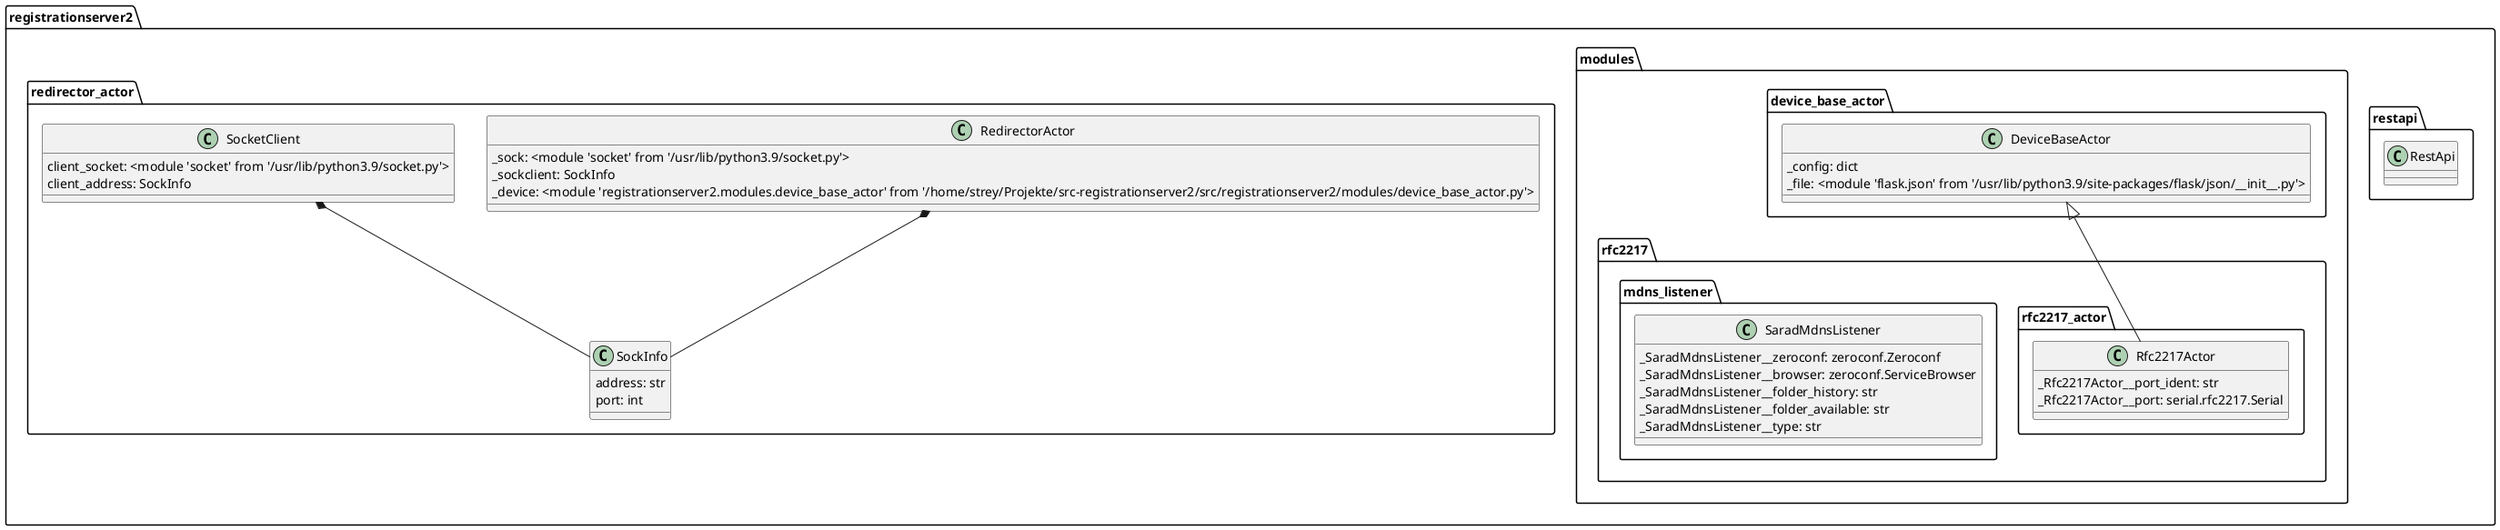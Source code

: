 @startuml
class registrationserver2.restapi.RestApi {
}
class registrationserver2.modules.device_base_actor.DeviceBaseActor {
  _config: dict
  _file: <module 'flask.json' from '/usr/lib/python3.9/site-packages/flask/json/__init__.py'>
}
class registrationserver2.modules.rfc2217.rfc2217_actor.Rfc2217Actor {
  _Rfc2217Actor__port_ident: str
  _Rfc2217Actor__port: serial.rfc2217.Serial
}
class registrationserver2.modules.rfc2217.mdns_listener.SaradMdnsListener {
  _SaradMdnsListener__zeroconf: zeroconf.Zeroconf
  _SaradMdnsListener__browser: zeroconf.ServiceBrowser
  _SaradMdnsListener__folder_history: str
  _SaradMdnsListener__folder_available: str
  _SaradMdnsListener__type: str
}
class registrationserver2.redirector_actor.RedirectorActor {
  _sock: <module 'socket' from '/usr/lib/python3.9/socket.py'>
  _sockclient: SockInfo
  _device: <module 'registrationserver2.modules.device_base_actor' from '/home/strey/Projekte/src-registrationserver2/src/registrationserver2/modules/device_base_actor.py'>
}
class registrationserver2.redirector_actor.SockInfo {
  address: str
  port: int
}
class registrationserver2.redirector_actor.SocketClient {
  client_socket: <module 'socket' from '/usr/lib/python3.9/socket.py'>
  client_address: SockInfo
}
registrationserver2.modules.device_base_actor.DeviceBaseActor <|-- registrationserver2.modules.rfc2217.rfc2217_actor.Rfc2217Actor
registrationserver2.redirector_actor.RedirectorActor *-- registrationserver2.redirector_actor.SockInfo
registrationserver2.redirector_actor.SocketClient *-- registrationserver2.redirector_actor.SockInfo
@enduml
